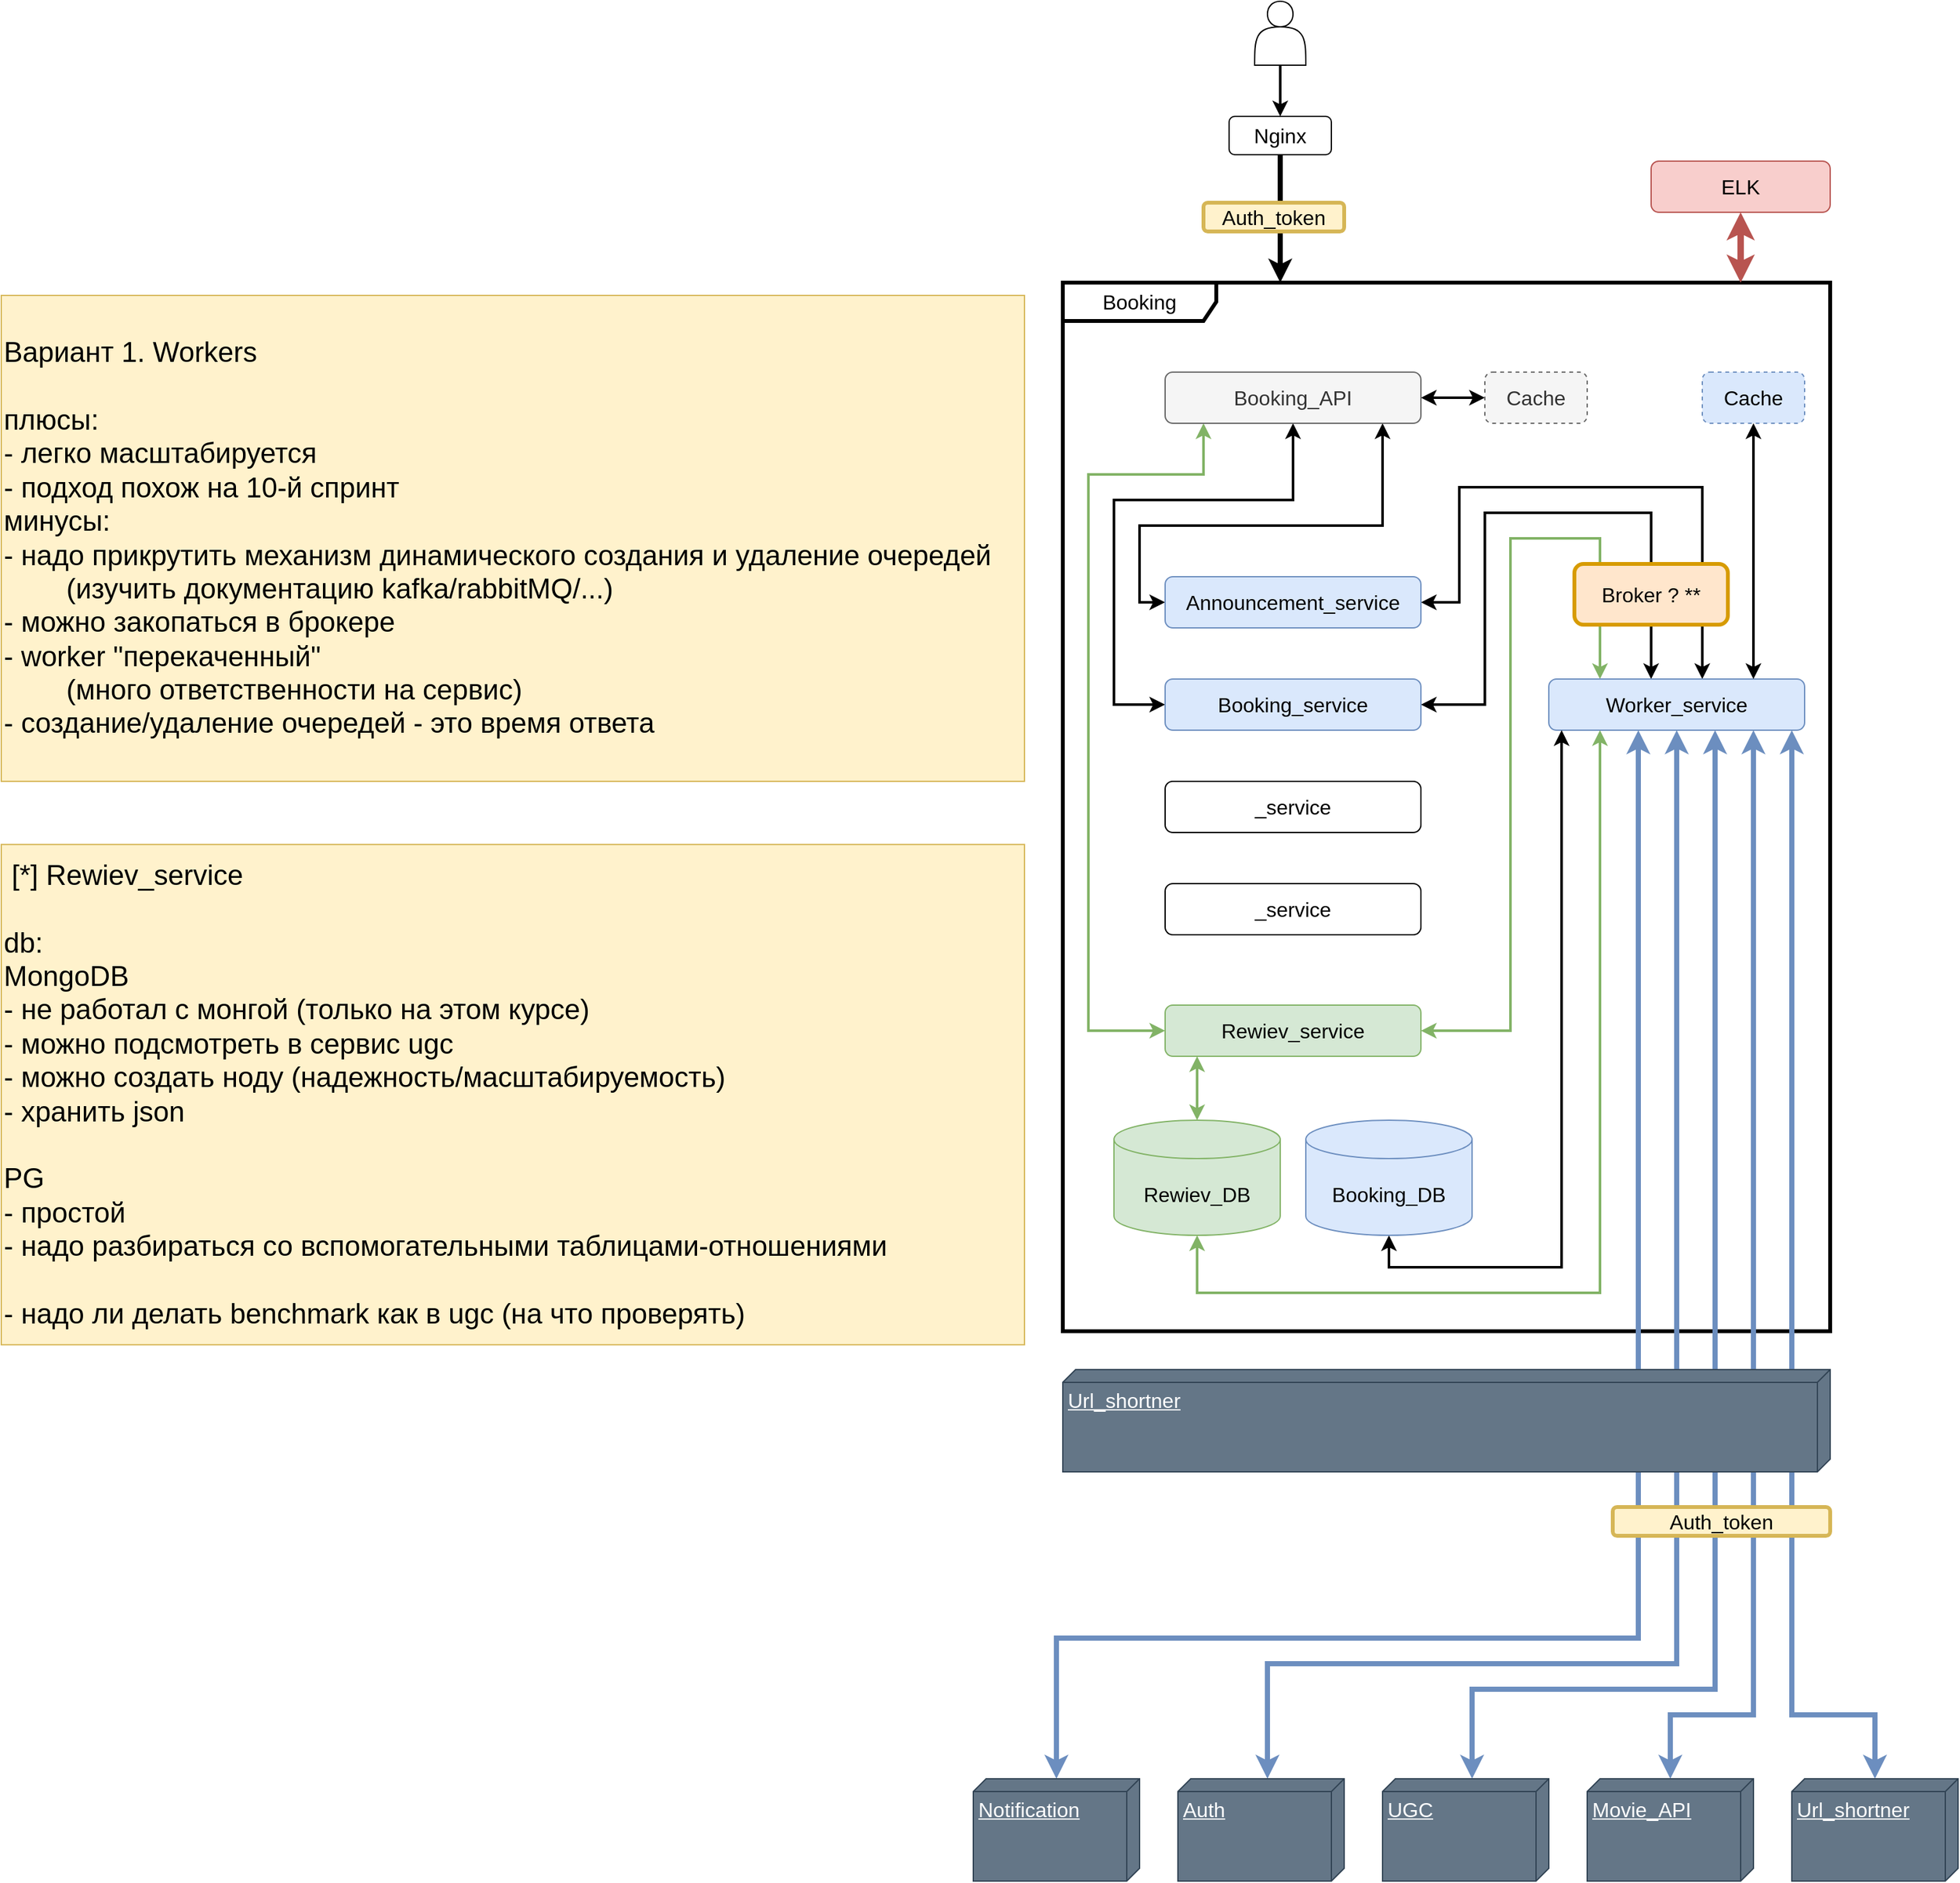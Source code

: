 <mxfile version="20.8.16" type="device"><diagram name="Page-1" id="5f0bae14-7c28-e335-631c-24af17079c00"><mxGraphModel dx="-3054" dy="1348" grid="1" gridSize="10" guides="1" tooltips="1" connect="1" arrows="1" fold="1" page="1" pageScale="1" pageWidth="1654" pageHeight="1169" background="none" math="0" shadow="0"><root><mxCell id="0"/><mxCell id="1" parent="0"/><mxCell id="Eb74jcbBmfAYv8j1r35D-541" value="Booking" style="shape=umlFrame;whiteSpace=wrap;html=1;fontSize=16;width=120;height=30;strokeWidth=3;shadow=0;" parent="1" vertex="1"><mxGeometry x="5840" y="480.0" width="600" height="820" as="geometry"/></mxCell><mxCell id="Eb74jcbBmfAYv8j1r35D-530" style="edgeStyle=orthogonalEdgeStyle;rounded=0;orthogonalLoop=1;jettySize=auto;html=1;entryX=0;entryY=0.5;entryDx=0;entryDy=0;strokeWidth=2;startArrow=classic;startFill=1;endArrow=classic;endFill=1;" parent="1" source="Eb74jcbBmfAYv8j1r35D-523" target="Eb74jcbBmfAYv8j1r35D-524" edge="1"><mxGeometry relative="1" as="geometry"><Array as="points"><mxPoint x="6090" y="670.0"/><mxPoint x="5900" y="670.0"/><mxPoint x="5900" y="730.0"/></Array></mxGeometry></mxCell><mxCell id="Eb74jcbBmfAYv8j1r35D-531" style="edgeStyle=orthogonalEdgeStyle;rounded=0;orthogonalLoop=1;jettySize=auto;html=1;entryX=0;entryY=0.5;entryDx=0;entryDy=0;strokeWidth=2;startArrow=classic;startFill=1;endArrow=classic;endFill=1;" parent="1" source="Eb74jcbBmfAYv8j1r35D-523" target="Eb74jcbBmfAYv8j1r35D-525" edge="1"><mxGeometry relative="1" as="geometry"><Array as="points"><mxPoint x="6020" y="650.0"/><mxPoint x="5880" y="650.0"/><mxPoint x="5880" y="810.0"/></Array></mxGeometry></mxCell><mxCell id="Eb74jcbBmfAYv8j1r35D-532" style="edgeStyle=orthogonalEdgeStyle;rounded=0;orthogonalLoop=1;jettySize=auto;html=1;entryX=0;entryY=0.5;entryDx=0;entryDy=0;strokeWidth=2;startArrow=classic;startFill=1;endArrow=classic;endFill=1;fillColor=#d5e8d4;strokeColor=#82b366;" parent="1" source="Eb74jcbBmfAYv8j1r35D-523" target="Eb74jcbBmfAYv8j1r35D-526" edge="1"><mxGeometry relative="1" as="geometry"><Array as="points"><mxPoint x="5950" y="630.0"/><mxPoint x="5860" y="630.0"/><mxPoint x="5860" y="1065"/></Array></mxGeometry></mxCell><mxCell id="Eb74jcbBmfAYv8j1r35D-543" style="edgeStyle=orthogonalEdgeStyle;rounded=0;orthogonalLoop=1;jettySize=auto;html=1;exitX=1;exitY=0.5;exitDx=0;exitDy=0;entryX=0;entryY=0.5;entryDx=0;entryDy=0;strokeWidth=2;startArrow=classic;startFill=1;endArrow=classic;endFill=1;" parent="1" source="Eb74jcbBmfAYv8j1r35D-523" target="Eb74jcbBmfAYv8j1r35D-542" edge="1"><mxGeometry relative="1" as="geometry"/></mxCell><mxCell id="Eb74jcbBmfAYv8j1r35D-523" value="Booking_API" style="rounded=1;whiteSpace=wrap;html=1;fontSize=16;fillColor=#f5f5f5;strokeColor=#666666;fontColor=#333333;" parent="1" vertex="1"><mxGeometry x="5920" y="550.0" width="200" height="40" as="geometry"/></mxCell><mxCell id="Eb74jcbBmfAYv8j1r35D-535" style="edgeStyle=orthogonalEdgeStyle;rounded=0;orthogonalLoop=1;jettySize=auto;html=1;exitX=1;exitY=0.5;exitDx=0;exitDy=0;strokeWidth=2;startArrow=classic;startFill=1;endArrow=classic;endFill=1;" parent="1" source="Eb74jcbBmfAYv8j1r35D-524" target="Eb74jcbBmfAYv8j1r35D-529" edge="1"><mxGeometry relative="1" as="geometry"><Array as="points"><mxPoint x="6150" y="730.0"/><mxPoint x="6150" y="640.0"/><mxPoint x="6340" y="640.0"/></Array></mxGeometry></mxCell><mxCell id="Eb74jcbBmfAYv8j1r35D-524" value="Announcement_service" style="rounded=1;whiteSpace=wrap;html=1;fontSize=16;fillColor=#dae8fc;strokeColor=#6c8ebf;" parent="1" vertex="1"><mxGeometry x="5920" y="710.0" width="200" height="40" as="geometry"/></mxCell><mxCell id="Eb74jcbBmfAYv8j1r35D-534" style="edgeStyle=orthogonalEdgeStyle;rounded=0;orthogonalLoop=1;jettySize=auto;html=1;exitX=1;exitY=0.5;exitDx=0;exitDy=0;strokeWidth=2;startArrow=classic;startFill=1;endArrow=classic;endFill=1;" parent="1" source="Eb74jcbBmfAYv8j1r35D-525" target="Eb74jcbBmfAYv8j1r35D-529" edge="1"><mxGeometry relative="1" as="geometry"><Array as="points"><mxPoint x="6170" y="810.0"/><mxPoint x="6170" y="660.0"/><mxPoint x="6300" y="660.0"/></Array></mxGeometry></mxCell><mxCell id="Eb74jcbBmfAYv8j1r35D-525" value="Booking_service" style="rounded=1;whiteSpace=wrap;html=1;fontSize=16;fillColor=#dae8fc;strokeColor=#6c8ebf;" parent="1" vertex="1"><mxGeometry x="5920" y="790.0" width="200" height="40" as="geometry"/></mxCell><mxCell id="Eb74jcbBmfAYv8j1r35D-533" style="edgeStyle=orthogonalEdgeStyle;rounded=0;orthogonalLoop=1;jettySize=auto;html=1;exitX=1;exitY=0.5;exitDx=0;exitDy=0;strokeWidth=2;startArrow=classic;startFill=1;endArrow=classic;endFill=1;fillColor=#d5e8d4;strokeColor=#82b366;" parent="1" source="Eb74jcbBmfAYv8j1r35D-526" target="Eb74jcbBmfAYv8j1r35D-529" edge="1"><mxGeometry relative="1" as="geometry"><Array as="points"><mxPoint x="6190" y="1065"/><mxPoint x="6190" y="680.0"/><mxPoint x="6260" y="680.0"/></Array></mxGeometry></mxCell><mxCell id="Eb74jcbBmfAYv8j1r35D-540" style="edgeStyle=orthogonalEdgeStyle;rounded=0;orthogonalLoop=1;jettySize=auto;html=1;entryX=0.5;entryY=0;entryDx=0;entryDy=0;entryPerimeter=0;strokeWidth=2;startArrow=classic;startFill=1;endArrow=classic;endFill=1;fillColor=#d5e8d4;strokeColor=#82b366;" parent="1" source="Eb74jcbBmfAYv8j1r35D-526" target="Eb74jcbBmfAYv8j1r35D-536" edge="1"><mxGeometry relative="1" as="geometry"><Array as="points"><mxPoint x="5945" y="1095"/><mxPoint x="5945" y="1095"/></Array></mxGeometry></mxCell><mxCell id="Eb74jcbBmfAYv8j1r35D-526" value="Rewiev_service" style="rounded=1;whiteSpace=wrap;html=1;fontSize=16;fillColor=#d5e8d4;strokeColor=#82b366;" parent="1" vertex="1"><mxGeometry x="5920" y="1045" width="200" height="40" as="geometry"/></mxCell><mxCell id="Eb74jcbBmfAYv8j1r35D-527" value="_service" style="rounded=1;whiteSpace=wrap;html=1;fontSize=16;" parent="1" vertex="1"><mxGeometry x="5920" y="870.0" width="200" height="40" as="geometry"/></mxCell><mxCell id="Eb74jcbBmfAYv8j1r35D-528" value="_service" style="rounded=1;whiteSpace=wrap;html=1;fontSize=16;" parent="1" vertex="1"><mxGeometry x="5920" y="950.0" width="200" height="40" as="geometry"/></mxCell><mxCell id="Eb74jcbBmfAYv8j1r35D-569" style="edgeStyle=orthogonalEdgeStyle;rounded=0;orthogonalLoop=1;jettySize=auto;html=1;strokeWidth=4;startArrow=classic;startFill=1;endArrow=classic;endFill=1;fillColor=#dae8fc;strokeColor=#6c8ebf;" parent="1" source="Eb74jcbBmfAYv8j1r35D-529" target="Eb74jcbBmfAYv8j1r35D-565" edge="1"><mxGeometry relative="1" as="geometry"><Array as="points"><mxPoint x="6410" y="1600"/><mxPoint x="6475" y="1600"/></Array></mxGeometry></mxCell><mxCell id="Eb74jcbBmfAYv8j1r35D-570" style="edgeStyle=orthogonalEdgeStyle;rounded=0;orthogonalLoop=1;jettySize=auto;html=1;strokeWidth=4;startArrow=classic;startFill=1;endArrow=classic;endFill=1;fillColor=#dae8fc;strokeColor=#6c8ebf;" parent="1" source="Eb74jcbBmfAYv8j1r35D-529" target="Eb74jcbBmfAYv8j1r35D-564" edge="1"><mxGeometry relative="1" as="geometry"><Array as="points"><mxPoint x="6380" y="1600"/><mxPoint x="6315" y="1600"/></Array></mxGeometry></mxCell><mxCell id="Eb74jcbBmfAYv8j1r35D-571" style="edgeStyle=orthogonalEdgeStyle;rounded=0;orthogonalLoop=1;jettySize=auto;html=1;entryX=0;entryY=0;entryDx=0;entryDy=60;entryPerimeter=0;strokeWidth=4;startArrow=classic;startFill=1;endArrow=classic;endFill=1;fillColor=#dae8fc;strokeColor=#6c8ebf;" parent="1" source="Eb74jcbBmfAYv8j1r35D-529" target="Eb74jcbBmfAYv8j1r35D-563" edge="1"><mxGeometry relative="1" as="geometry"><Array as="points"><mxPoint x="6350" y="1580"/><mxPoint x="6160" y="1580"/></Array></mxGeometry></mxCell><mxCell id="Eb74jcbBmfAYv8j1r35D-572" style="edgeStyle=orthogonalEdgeStyle;rounded=0;orthogonalLoop=1;jettySize=auto;html=1;entryX=0;entryY=0;entryDx=0;entryDy=60;entryPerimeter=0;strokeWidth=4;startArrow=classic;startFill=1;endArrow=classic;endFill=1;fillColor=#dae8fc;strokeColor=#6c8ebf;" parent="1" source="Eb74jcbBmfAYv8j1r35D-529" target="Eb74jcbBmfAYv8j1r35D-562" edge="1"><mxGeometry relative="1" as="geometry"><Array as="points"><mxPoint x="6320" y="1560"/><mxPoint x="6000" y="1560"/></Array></mxGeometry></mxCell><mxCell id="Eb74jcbBmfAYv8j1r35D-573" style="edgeStyle=orthogonalEdgeStyle;rounded=0;orthogonalLoop=1;jettySize=auto;html=1;strokeWidth=4;startArrow=classic;startFill=1;endArrow=classic;endFill=1;fillColor=#dae8fc;strokeColor=#6c8ebf;" parent="1" source="Eb74jcbBmfAYv8j1r35D-529" target="Eb74jcbBmfAYv8j1r35D-561" edge="1"><mxGeometry relative="1" as="geometry"><Array as="points"><mxPoint x="6290" y="1540"/><mxPoint x="5835" y="1540"/></Array></mxGeometry></mxCell><mxCell id="Eb74jcbBmfAYv8j1r35D-529" value="Worker_service" style="rounded=1;whiteSpace=wrap;html=1;fontSize=16;fillColor=#dae8fc;strokeColor=#6c8ebf;" parent="1" vertex="1"><mxGeometry x="6220" y="790.0" width="200" height="40" as="geometry"/></mxCell><mxCell id="Eb74jcbBmfAYv8j1r35D-539" style="edgeStyle=orthogonalEdgeStyle;rounded=0;orthogonalLoop=1;jettySize=auto;html=1;exitX=0.5;exitY=1;exitDx=0;exitDy=0;exitPerimeter=0;strokeWidth=2;startArrow=classic;startFill=1;endArrow=classic;endFill=1;fillColor=#d5e8d4;strokeColor=#82b366;" parent="1" source="Eb74jcbBmfAYv8j1r35D-536" target="Eb74jcbBmfAYv8j1r35D-529" edge="1"><mxGeometry relative="1" as="geometry"><Array as="points"><mxPoint x="5945" y="1270"/><mxPoint x="6260" y="1270"/></Array></mxGeometry></mxCell><mxCell id="Eb74jcbBmfAYv8j1r35D-536" value="Rewiev_DB" style="shape=cylinder3;whiteSpace=wrap;html=1;boundedLbl=1;backgroundOutline=1;size=15;fontSize=16;fillColor=#d5e8d4;strokeColor=#82b366;" parent="1" vertex="1"><mxGeometry x="5880" y="1135" width="130" height="90" as="geometry"/></mxCell><mxCell id="Eb74jcbBmfAYv8j1r35D-538" style="edgeStyle=orthogonalEdgeStyle;rounded=0;orthogonalLoop=1;jettySize=auto;html=1;exitX=0.5;exitY=1;exitDx=0;exitDy=0;exitPerimeter=0;strokeWidth=2;startArrow=classic;startFill=1;endArrow=classic;endFill=1;" parent="1" source="Eb74jcbBmfAYv8j1r35D-537" target="Eb74jcbBmfAYv8j1r35D-529" edge="1"><mxGeometry relative="1" as="geometry"><Array as="points"><mxPoint x="6095" y="1250"/><mxPoint x="6230" y="1250"/></Array></mxGeometry></mxCell><mxCell id="Eb74jcbBmfAYv8j1r35D-537" value="Booking_DB" style="shape=cylinder3;whiteSpace=wrap;html=1;boundedLbl=1;backgroundOutline=1;size=15;fontSize=16;fillColor=#dae8fc;strokeColor=#6c8ebf;" parent="1" vertex="1"><mxGeometry x="6030" y="1135" width="130" height="90" as="geometry"/></mxCell><mxCell id="Eb74jcbBmfAYv8j1r35D-542" value="Cache" style="rounded=1;whiteSpace=wrap;html=1;fontSize=16;fillColor=#f5f5f5;strokeColor=#666666;dashed=1;fontColor=#333333;" parent="1" vertex="1"><mxGeometry x="6170" y="550.0" width="80" height="40" as="geometry"/></mxCell><mxCell id="Eb74jcbBmfAYv8j1r35D-545" style="edgeStyle=orthogonalEdgeStyle;rounded=0;orthogonalLoop=1;jettySize=auto;html=1;strokeWidth=2;startArrow=classic;startFill=1;endArrow=classic;endFill=1;" parent="1" source="Eb74jcbBmfAYv8j1r35D-544" target="Eb74jcbBmfAYv8j1r35D-529" edge="1"><mxGeometry relative="1" as="geometry"><Array as="points"><mxPoint x="6380" y="660.0"/><mxPoint x="6380" y="660.0"/></Array></mxGeometry></mxCell><mxCell id="Eb74jcbBmfAYv8j1r35D-544" value="Cache" style="rounded=1;whiteSpace=wrap;html=1;fontSize=16;fillColor=#dae8fc;strokeColor=#6c8ebf;dashed=1;" parent="1" vertex="1"><mxGeometry x="6340" y="550.0" width="80" height="40" as="geometry"/></mxCell><mxCell id="Eb74jcbBmfAYv8j1r35D-546" value="Url_shortner" style="verticalAlign=top;align=left;spacingTop=8;spacingLeft=2;spacingRight=12;shape=cube;size=10;direction=south;fontStyle=4;html=1;fontSize=16;fillColor=#647687;fontColor=#ffffff;strokeColor=#314354;" parent="1" vertex="1"><mxGeometry x="5840" y="1330" width="600" height="80" as="geometry"/></mxCell><mxCell id="Eb74jcbBmfAYv8j1r35D-547" value="ELK" style="rounded=1;whiteSpace=wrap;html=1;fontSize=16;fillColor=#f8cecc;strokeColor=#b85450;" parent="1" vertex="1"><mxGeometry x="6300" y="385.0" width="140" height="40" as="geometry"/></mxCell><mxCell id="Eb74jcbBmfAYv8j1r35D-548" style="edgeStyle=orthogonalEdgeStyle;rounded=0;orthogonalLoop=1;jettySize=auto;html=1;strokeWidth=5;startArrow=classic;startFill=1;endArrow=classic;endFill=1;fillColor=#f8cecc;strokeColor=#b85450;" parent="1" source="Eb74jcbBmfAYv8j1r35D-547" target="Eb74jcbBmfAYv8j1r35D-541" edge="1"><mxGeometry relative="1" as="geometry"><mxPoint x="5310.059" y="435.0" as="sourcePoint"/><mxPoint x="5310.059" y="490.0" as="targetPoint"/><Array as="points"><mxPoint x="6370" y="480.0"/><mxPoint x="6370" y="480.0"/></Array></mxGeometry></mxCell><mxCell id="Eb74jcbBmfAYv8j1r35D-550" value="Auth_token" style="rounded=1;whiteSpace=wrap;html=1;fontSize=16;fillColor=#fff2cc;strokeColor=#d6b656;strokeWidth=3;" parent="1" vertex="1"><mxGeometry x="6270" y="1437.5" width="170" height="22.5" as="geometry"/></mxCell><mxCell id="Eb74jcbBmfAYv8j1r35D-561" value="Notification" style="verticalAlign=top;align=left;spacingTop=8;spacingLeft=2;spacingRight=12;shape=cube;size=10;direction=south;fontStyle=4;html=1;fontSize=16;fillColor=#647687;fontColor=#ffffff;strokeColor=#314354;" parent="1" vertex="1"><mxGeometry x="5770" y="1650" width="130" height="80" as="geometry"/></mxCell><mxCell id="Eb74jcbBmfAYv8j1r35D-562" value="Auth" style="verticalAlign=top;align=left;spacingTop=8;spacingLeft=2;spacingRight=12;shape=cube;size=10;direction=south;fontStyle=4;html=1;fontSize=16;fillColor=#647687;fontColor=#ffffff;strokeColor=#314354;" parent="1" vertex="1"><mxGeometry x="5930" y="1650" width="130" height="80" as="geometry"/></mxCell><mxCell id="Eb74jcbBmfAYv8j1r35D-563" value="UGC" style="verticalAlign=top;align=left;spacingTop=8;spacingLeft=2;spacingRight=12;shape=cube;size=10;direction=south;fontStyle=4;html=1;fontSize=16;fillColor=#647687;fontColor=#ffffff;strokeColor=#314354;" parent="1" vertex="1"><mxGeometry x="6090" y="1650" width="130" height="80" as="geometry"/></mxCell><mxCell id="Eb74jcbBmfAYv8j1r35D-564" value="Movie_API" style="verticalAlign=top;align=left;spacingTop=8;spacingLeft=2;spacingRight=12;shape=cube;size=10;direction=south;fontStyle=4;html=1;fontSize=16;fillColor=#647687;fontColor=#ffffff;strokeColor=#314354;" parent="1" vertex="1"><mxGeometry x="6250" y="1650" width="130" height="80" as="geometry"/></mxCell><mxCell id="Eb74jcbBmfAYv8j1r35D-565" value="Url_shortner" style="verticalAlign=top;align=left;spacingTop=8;spacingLeft=2;spacingRight=12;shape=cube;size=10;direction=south;fontStyle=4;html=1;fontSize=16;fillColor=#647687;fontColor=#ffffff;strokeColor=#314354;" parent="1" vertex="1"><mxGeometry x="6410" y="1650" width="130" height="80" as="geometry"/></mxCell><mxCell id="Eb74jcbBmfAYv8j1r35D-567" value="Broker ? **" style="rounded=1;whiteSpace=wrap;html=1;fontSize=16;fillColor=#ffe6cc;strokeColor=#d79b00;strokeWidth=3;" parent="1" vertex="1"><mxGeometry x="6240" y="700.0" width="120" height="47.5" as="geometry"/></mxCell><mxCell id="9tnOm0QpmdPNPW7_3Ot5-5" style="edgeStyle=orthogonalEdgeStyle;rounded=0;orthogonalLoop=1;jettySize=auto;html=1;exitX=0.5;exitY=1;exitDx=0;exitDy=0;fontSize=22;strokeWidth=4;" parent="1" source="9tnOm0QpmdPNPW7_3Ot5-2" target="Eb74jcbBmfAYv8j1r35D-541" edge="1"><mxGeometry relative="1" as="geometry"><Array as="points"><mxPoint x="6010" y="450.0"/><mxPoint x="6010" y="450.0"/></Array></mxGeometry></mxCell><mxCell id="9tnOm0QpmdPNPW7_3Ot5-2" value="Nginx" style="rounded=1;whiteSpace=wrap;html=1;fontSize=16;" parent="1" vertex="1"><mxGeometry x="5970" y="350.0" width="80" height="30" as="geometry"/></mxCell><mxCell id="9tnOm0QpmdPNPW7_3Ot5-3" style="edgeStyle=orthogonalEdgeStyle;rounded=0;orthogonalLoop=1;jettySize=auto;html=1;exitX=0.5;exitY=1;exitDx=0;exitDy=0;entryX=0.5;entryY=0;entryDx=0;entryDy=0;strokeWidth=2;fontSize=16;" parent="1" source="9tnOm0QpmdPNPW7_3Ot5-4" target="9tnOm0QpmdPNPW7_3Ot5-2" edge="1"><mxGeometry relative="1" as="geometry"/></mxCell><mxCell id="9tnOm0QpmdPNPW7_3Ot5-4" value="" style="shape=actor;whiteSpace=wrap;html=1;fontSize=16;" parent="1" vertex="1"><mxGeometry x="5990" y="260" width="40" height="50" as="geometry"/></mxCell><mxCell id="9tnOm0QpmdPNPW7_3Ot5-8" value="Auth_token" style="rounded=1;whiteSpace=wrap;html=1;fontSize=16;fillColor=#fff2cc;strokeColor=#d6b656;strokeWidth=3;" parent="1" vertex="1"><mxGeometry x="5950" y="417.5" width="110" height="22.5" as="geometry"/></mxCell><mxCell id="9tnOm0QpmdPNPW7_3Ot5-9" value="Вариант 1. Workers&lt;br style=&quot;border-color: var(--border-color);&quot;&gt;&lt;br style=&quot;border-color: var(--border-color);&quot;&gt;&lt;span style=&quot;&quot;&gt;плюсы:&lt;/span&gt;&lt;br style=&quot;border-color: var(--border-color);&quot;&gt;&lt;span style=&quot;&quot;&gt;- легко масштабируется&lt;/span&gt;&lt;br style=&quot;border-color: var(--border-color);&quot;&gt;&lt;span style=&quot;&quot;&gt;- подход похож на 10-й спринт&lt;/span&gt;&lt;br style=&quot;border-color: var(--border-color);&quot;&gt;&lt;span style=&quot;&quot;&gt;минусы:&lt;/span&gt;&lt;br style=&quot;border-color: var(--border-color);&quot;&gt;&lt;span style=&quot;&quot;&gt;- надо прикрутить механизм динамического создания и удаление очередей &lt;br&gt;&lt;span style=&quot;white-space: pre;&quot;&gt;&#9;&lt;/span&gt;(изучить документацию kafka/rabbitMQ/...)&amp;nbsp;&lt;/span&gt;&lt;br style=&quot;border-color: var(--border-color);&quot;&gt;&lt;span style=&quot;&quot;&gt;- можно закопаться в брокере&lt;/span&gt;&lt;br style=&quot;border-color: var(--border-color);&quot;&gt;&lt;div style=&quot;&quot;&gt;&lt;span style=&quot;background-color: initial;&quot;&gt;- worker &quot;перекаченный&quot;&amp;nbsp;&lt;/span&gt;&lt;/div&gt;&lt;div style=&quot;&quot;&gt;&lt;span style=&quot;background-color: initial;&quot;&gt;&lt;span style=&quot;white-space: pre;&quot;&gt;&#9;&lt;/span&gt;(много ответственности на сервис)&lt;/span&gt;&lt;/div&gt;&lt;div style=&quot;&quot;&gt;&lt;span style=&quot;background-color: initial;&quot;&gt;- создание/удаление очередей - это время ответа&lt;/span&gt;&lt;/div&gt;" style="html=1;fontSize=22;align=left;fillColor=#fff2cc;strokeColor=#d6b656;" parent="1" vertex="1"><mxGeometry x="5010" y="490.0" width="800" height="380" as="geometry"/></mxCell><mxCell id="9tnOm0QpmdPNPW7_3Ot5-61" value="&amp;nbsp;[*] Rewiev_service&lt;br&gt;&lt;br&gt;db:&lt;br&gt;MongoDB&lt;br&gt;- не работал с монгой (только на этом курсе)&lt;br&gt;- можно подсмотреть в сервис ugc&lt;br&gt;- можно создать ноду (надежность/масштабируемость)&amp;nbsp;&lt;br&gt;- хранить json&lt;br&gt;&lt;br&gt;PG&lt;br&gt;- простой&lt;br&gt;- надо разбираться со вспомогательными таблицами-отношениями&lt;br&gt;&lt;br&gt;- надо ли делать benchmark как в ugc (на что проверять)" style="html=1;fontSize=22;align=left;fillColor=#fff2cc;strokeColor=#d6b656;" parent="1" vertex="1"><mxGeometry x="5010" y="919.37" width="800" height="391.25" as="geometry"/></mxCell></root></mxGraphModel></diagram></mxfile>
